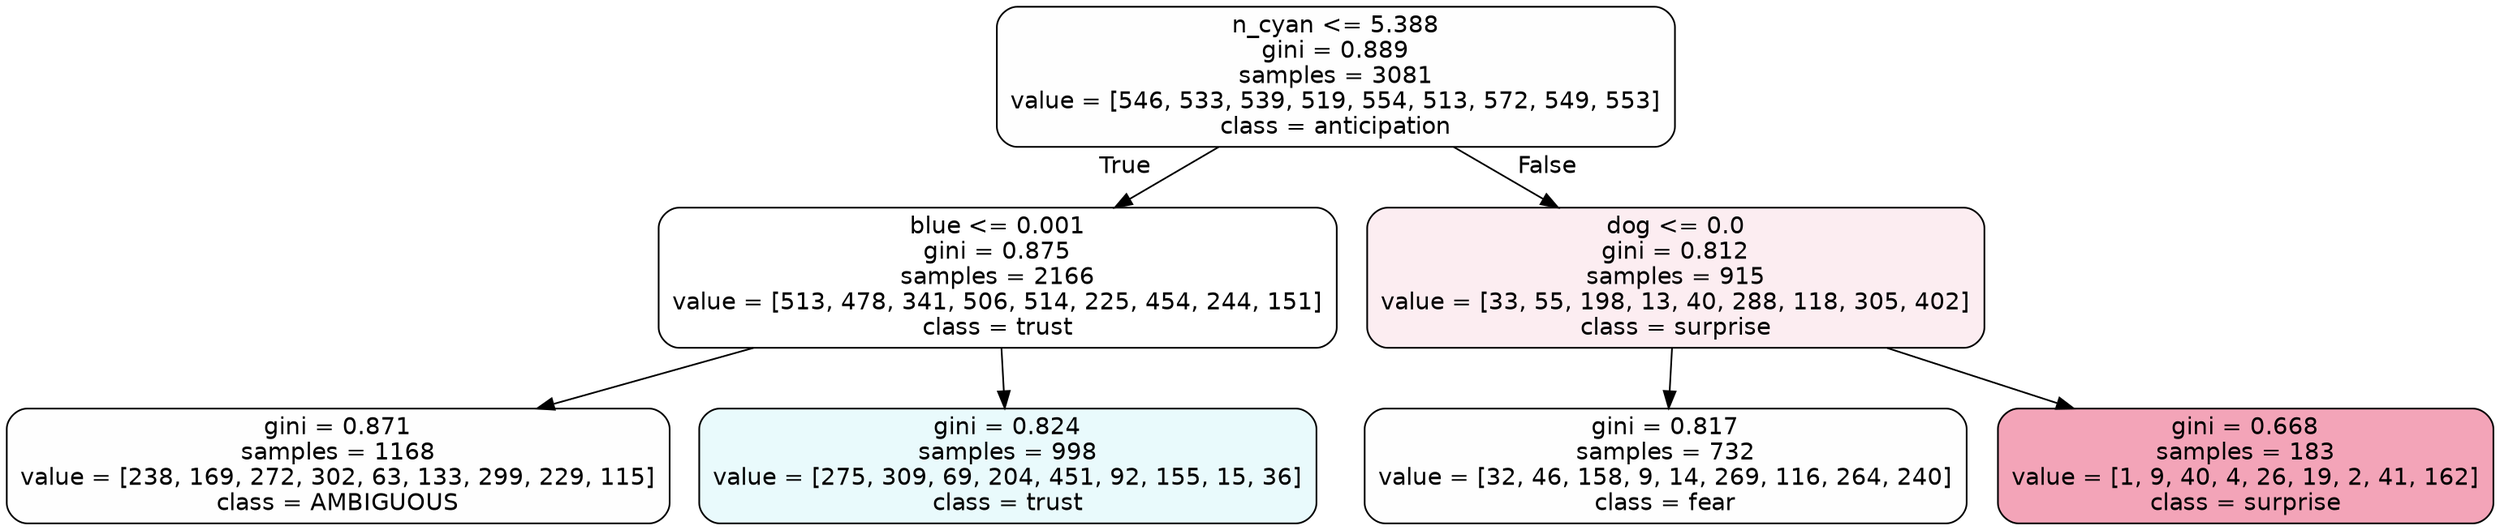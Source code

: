 digraph Tree {
node [shape=box, style="filled, rounded", color="black", fontname=helvetica] ;
edge [fontname=helvetica] ;
0 [label="n_cyan <= 5.388\ngini = 0.889\nsamples = 3081\nvalue = [546, 533, 539, 519, 554, 513, 572, 549, 553]\nclass = anticipation", fillcolor="#8139e501"] ;
1 [label="blue <= 0.001\ngini = 0.875\nsamples = 2166\nvalue = [513, 478, 341, 506, 514, 225, 454, 244, 151]\nclass = trust", fillcolor="#39d7e500"] ;
0 -> 1 [labeldistance=2.5, labelangle=45, headlabel="True"] ;
2 [label="gini = 0.871\nsamples = 1168\nvalue = [238, 169, 272, 302, 63, 133, 299, 229, 115]\nclass = AMBIGUOUS", fillcolor="#39e58101"] ;
1 -> 2 ;
3 [label="gini = 0.824\nsamples = 998\nvalue = [275, 309, 69, 204, 451, 92, 155, 15, 36]\nclass = trust", fillcolor="#39d7e51c"] ;
1 -> 3 ;
4 [label="dog <= 0.0\ngini = 0.812\nsamples = 915\nvalue = [33, 55, 198, 13, 40, 288, 118, 305, 402]\nclass = surprise", fillcolor="#e5396416"] ;
0 -> 4 [labeldistance=2.5, labelangle=-45, headlabel="False"] ;
5 [label="gini = 0.817\nsamples = 732\nvalue = [32, 46, 158, 9, 14, 269, 116, 264, 240]\nclass = fear", fillcolor="#3964e501"] ;
4 -> 5 ;
6 [label="gini = 0.668\nsamples = 183\nvalue = [1, 9, 40, 4, 26, 19, 2, 41, 162]\nclass = surprise", fillcolor="#e5396475"] ;
4 -> 6 ;
}